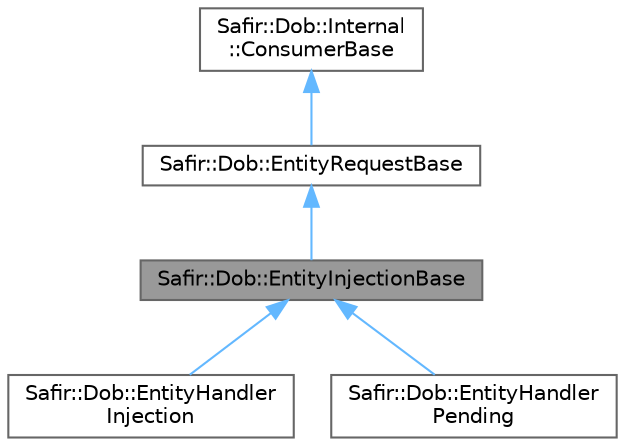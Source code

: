 digraph "Safir::Dob::EntityInjectionBase"
{
 // LATEX_PDF_SIZE
  bgcolor="transparent";
  edge [fontname=Helvetica,fontsize=10,labelfontname=Helvetica,labelfontsize=10];
  node [fontname=Helvetica,fontsize=10,shape=box,height=0.2,width=0.4];
  Node1 [label="Safir::Dob::EntityInjectionBase",height=0.2,width=0.4,color="gray40", fillcolor="grey60", style="filled", fontcolor="black",tooltip="This Consumer Base class contains callback methods that can be overridden by an entity handler that r..."];
  Node2 -> Node1 [dir="back",color="steelblue1",style="solid"];
  Node2 [label="Safir::Dob::EntityRequestBase",height=0.2,width=0.4,color="gray40", fillcolor="white", style="filled",URL="$a01339.html",tooltip="Interface to receive entity requests."];
  Node3 -> Node2 [dir="back",color="steelblue1",style="solid"];
  Node3 [label="Safir::Dob::Internal\l::ConsumerBase",height=0.2,width=0.4,color="gray40", fillcolor="white", style="filled",URL="$a01327.html",tooltip="Base class used when composing more elaborated interfaces."];
  Node1 -> Node4 [dir="back",color="steelblue1",style="solid"];
  Node4 [label="Safir::Dob::EntityHandler\lInjection",height=0.2,width=0.4,color="gray40", fillcolor="white", style="filled",URL="$a01291.html",tooltip="Interface to be implemented by an entity handler that makes a non-pending registration for a type tha..."];
  Node1 -> Node5 [dir="back",color="steelblue1",style="solid"];
  Node5 [label="Safir::Dob::EntityHandler\lPending",height=0.2,width=0.4,color="gray40", fillcolor="white", style="filled",URL="$a01295.html",tooltip="Interface to be implemented by an entity handler that makes a pending registration."];
}
